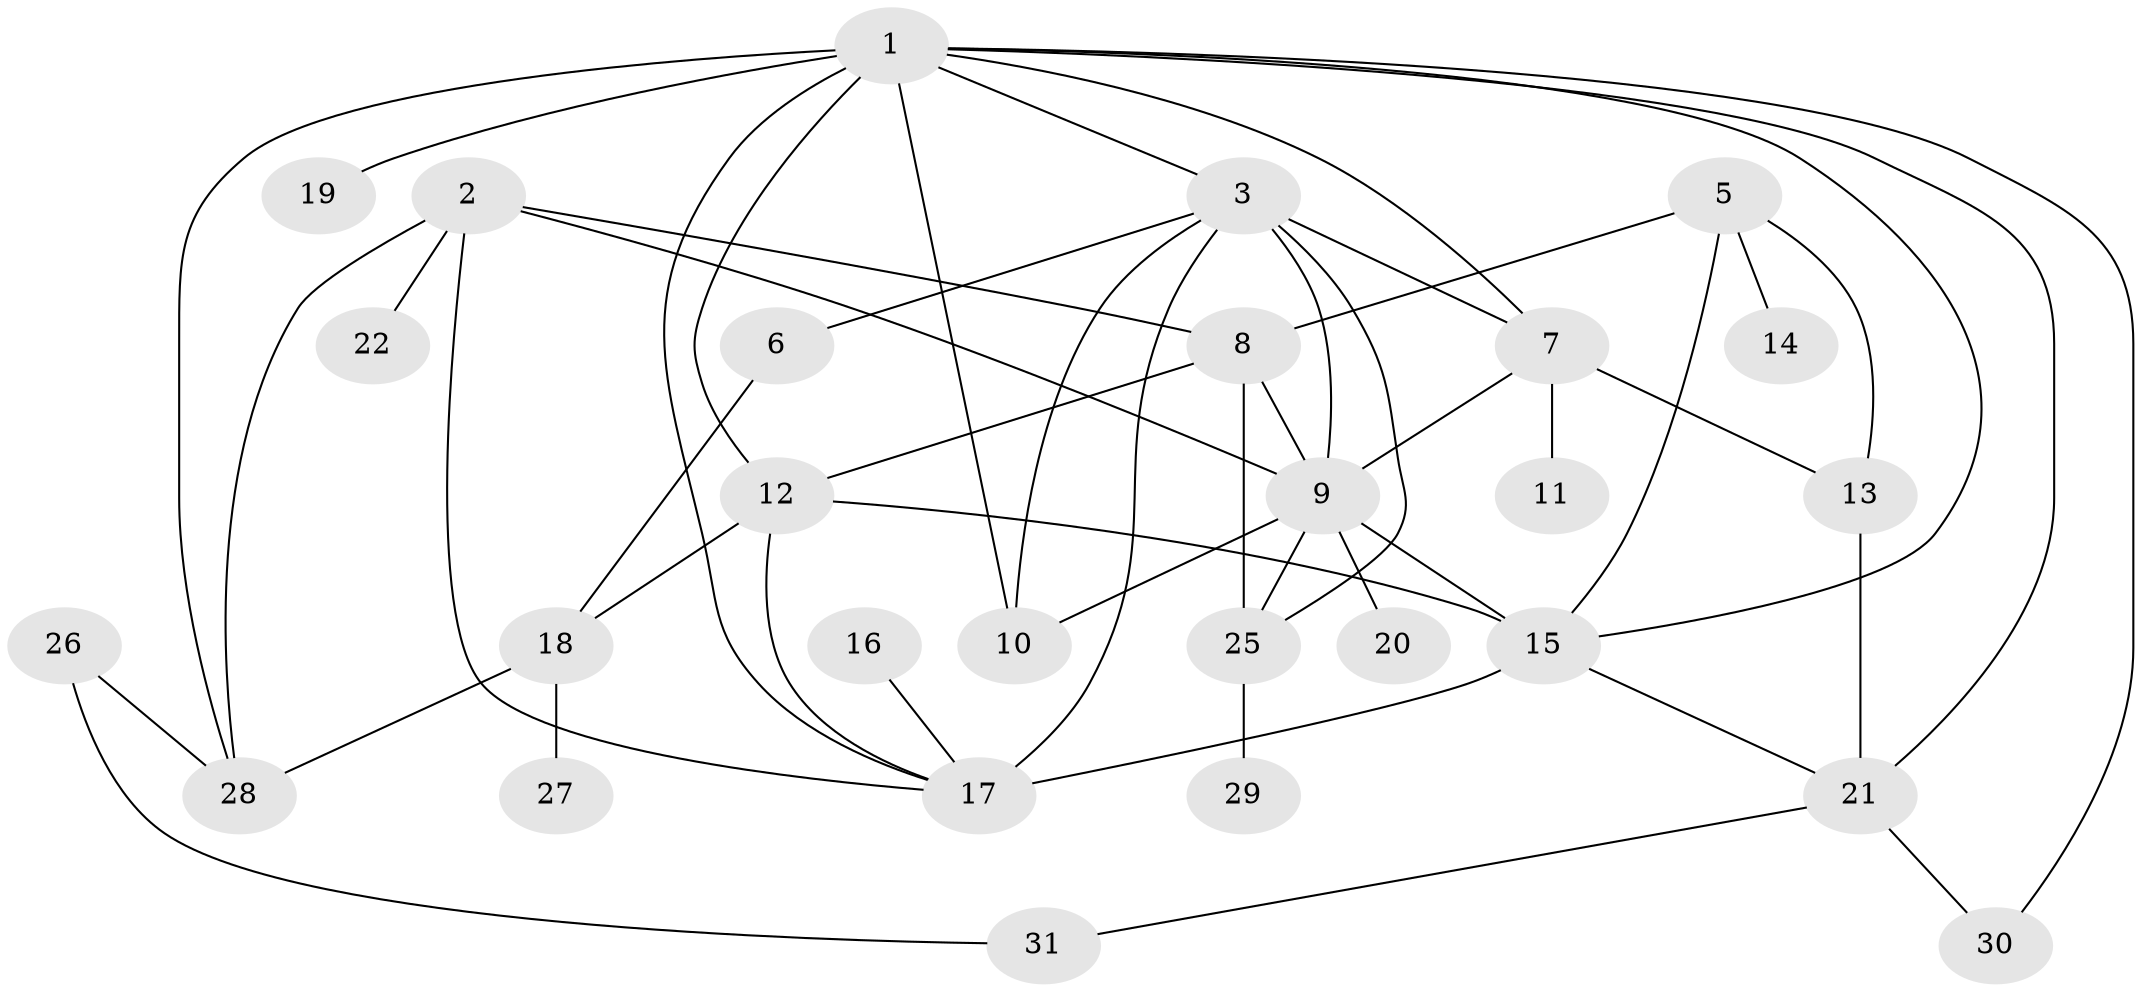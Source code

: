 // original degree distribution, {3: 0.19672131147540983, 4: 0.2459016393442623, 2: 0.22950819672131148, 0: 0.04918032786885246, 7: 0.03278688524590164, 1: 0.11475409836065574, 5: 0.08196721311475409, 6: 0.03278688524590164, 8: 0.01639344262295082}
// Generated by graph-tools (version 1.1) at 2025/33/03/09/25 02:33:45]
// undirected, 28 vertices, 50 edges
graph export_dot {
graph [start="1"]
  node [color=gray90,style=filled];
  1;
  2;
  3;
  5;
  6;
  7;
  8;
  9;
  10;
  11;
  12;
  13;
  14;
  15;
  16;
  17;
  18;
  19;
  20;
  21;
  22;
  25;
  26;
  27;
  28;
  29;
  30;
  31;
  1 -- 3 [weight=2.0];
  1 -- 7 [weight=1.0];
  1 -- 10 [weight=1.0];
  1 -- 12 [weight=2.0];
  1 -- 15 [weight=1.0];
  1 -- 17 [weight=1.0];
  1 -- 19 [weight=2.0];
  1 -- 21 [weight=1.0];
  1 -- 28 [weight=1.0];
  1 -- 30 [weight=1.0];
  2 -- 8 [weight=2.0];
  2 -- 9 [weight=1.0];
  2 -- 17 [weight=1.0];
  2 -- 22 [weight=1.0];
  2 -- 28 [weight=1.0];
  3 -- 6 [weight=1.0];
  3 -- 7 [weight=1.0];
  3 -- 9 [weight=3.0];
  3 -- 10 [weight=1.0];
  3 -- 17 [weight=1.0];
  3 -- 25 [weight=1.0];
  5 -- 8 [weight=2.0];
  5 -- 13 [weight=2.0];
  5 -- 14 [weight=1.0];
  5 -- 15 [weight=1.0];
  6 -- 18 [weight=1.0];
  7 -- 9 [weight=1.0];
  7 -- 11 [weight=1.0];
  7 -- 13 [weight=1.0];
  8 -- 9 [weight=1.0];
  8 -- 12 [weight=1.0];
  8 -- 25 [weight=2.0];
  9 -- 10 [weight=1.0];
  9 -- 15 [weight=1.0];
  9 -- 20 [weight=1.0];
  9 -- 25 [weight=1.0];
  12 -- 15 [weight=1.0];
  12 -- 17 [weight=1.0];
  12 -- 18 [weight=1.0];
  13 -- 21 [weight=1.0];
  15 -- 17 [weight=3.0];
  15 -- 21 [weight=1.0];
  16 -- 17 [weight=1.0];
  18 -- 27 [weight=1.0];
  18 -- 28 [weight=1.0];
  21 -- 30 [weight=1.0];
  21 -- 31 [weight=1.0];
  25 -- 29 [weight=1.0];
  26 -- 28 [weight=1.0];
  26 -- 31 [weight=1.0];
}
